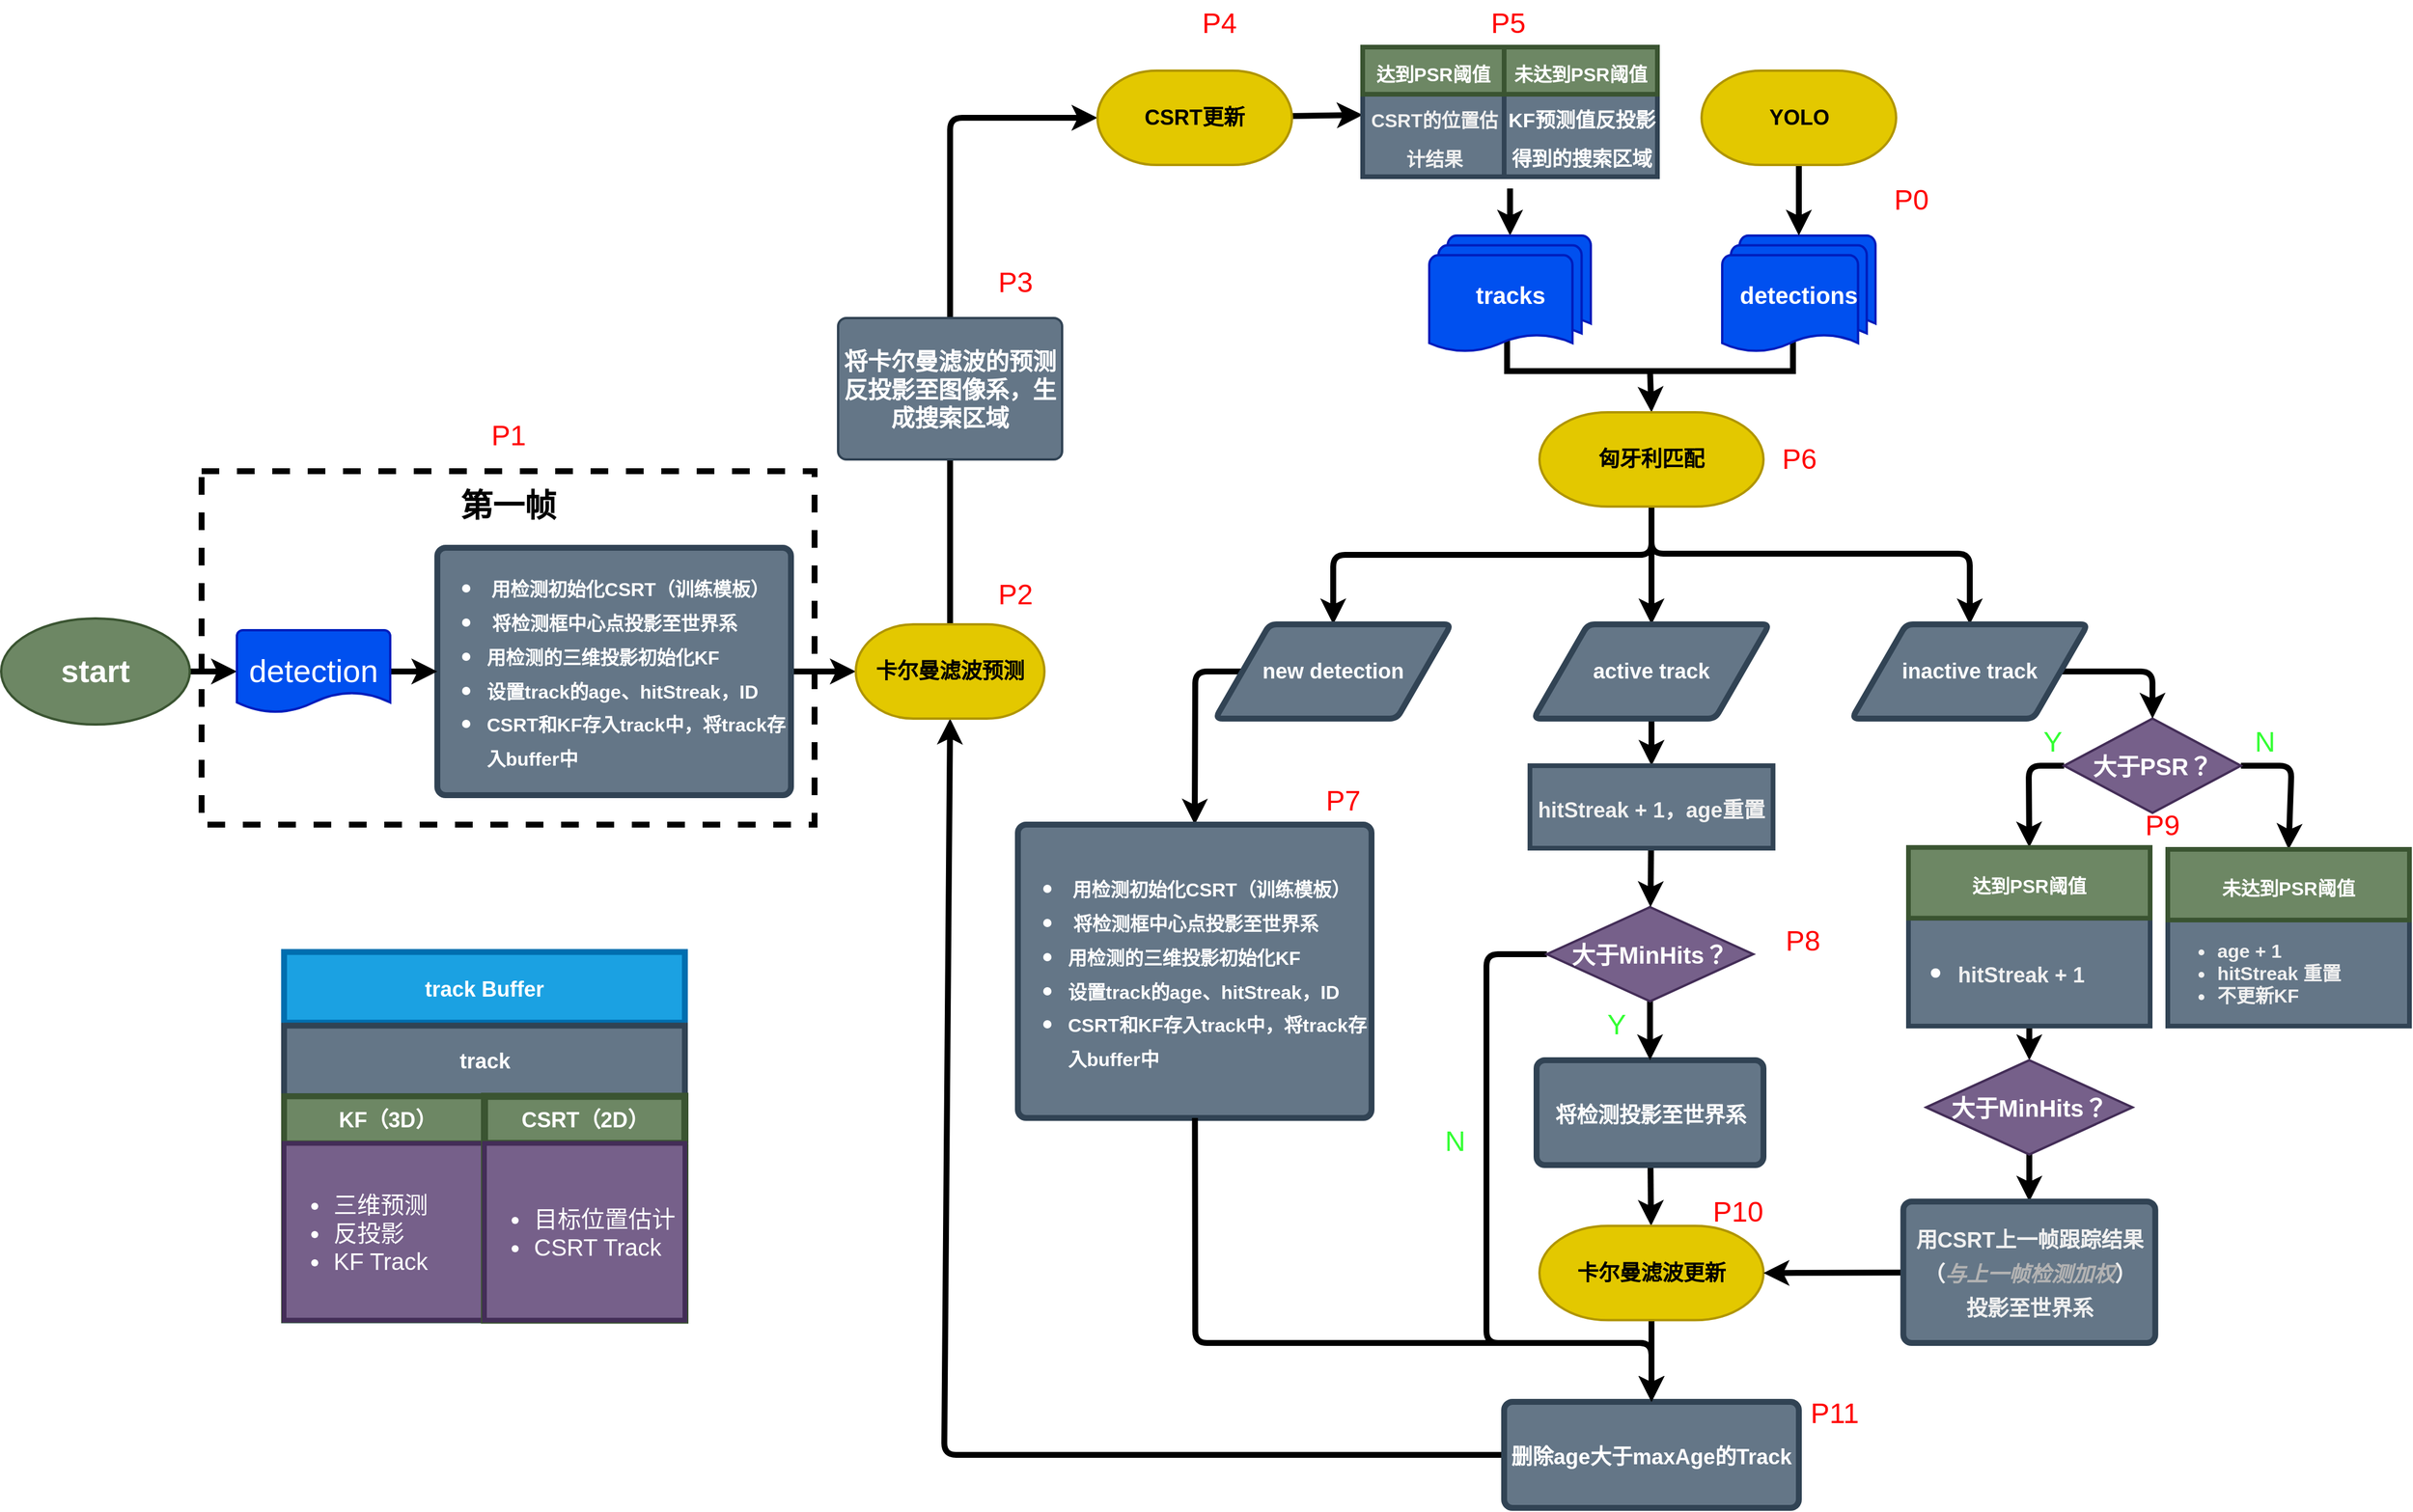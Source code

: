 <mxfile>
    <diagram id="lEXBrJzxEkvyf8anEAot" name="第 1 页">
        <mxGraphModel dx="3812" dy="2076" grid="1" gridSize="10" guides="1" tooltips="1" connect="1" arrows="1" fold="1" page="0" pageScale="1" pageWidth="827" pageHeight="1169" math="0" shadow="0">
            <root>
                <mxCell id="0"/>
                <mxCell id="1" parent="0"/>
                <mxCell id="180" value="" style="rounded=0;whiteSpace=wrap;html=1;fillStyle=auto;strokeWidth=5;fontSize=27;fillColor=none;dashed=1;" parent="1" vertex="1">
                    <mxGeometry x="-790" y="-140" width="520" height="300" as="geometry"/>
                </mxCell>
                <mxCell id="53" style="edgeStyle=none;html=1;exitX=0.5;exitY=1;exitDx=0;exitDy=0;entryX=0.5;entryY=0;entryDx=0;entryDy=0;fontSize=18;strokeWidth=5;" parent="1" target="152" edge="1">
                    <mxGeometry relative="1" as="geometry">
                        <mxPoint x="440" y="-135" as="sourcePoint"/>
                        <mxPoint x="440" y="-45" as="targetPoint"/>
                        <Array as="points">
                            <mxPoint x="440" y="-95"/>
                        </Array>
                    </mxGeometry>
                </mxCell>
                <mxCell id="54" style="edgeStyle=none;html=1;exitX=0.5;exitY=1;exitDx=0;exitDy=0;entryX=0.5;entryY=0;entryDx=0;entryDy=0;fontSize=18;strokeWidth=5;" parent="1" target="151" edge="1">
                    <mxGeometry relative="1" as="geometry">
                        <mxPoint x="440" y="-109" as="sourcePoint"/>
                        <mxPoint x="170" y="16.0" as="targetPoint"/>
                        <Array as="points">
                            <mxPoint x="440" y="-69"/>
                            <mxPoint x="170" y="-69"/>
                        </Array>
                    </mxGeometry>
                </mxCell>
                <mxCell id="55" style="edgeStyle=none;html=1;exitX=0.5;exitY=1;exitDx=0;exitDy=0;entryX=0.5;entryY=0;entryDx=0;entryDy=0;fontSize=18;strokeWidth=5;" parent="1" target="153" edge="1">
                    <mxGeometry relative="1" as="geometry">
                        <mxPoint x="440" y="-110" as="sourcePoint"/>
                        <mxPoint x="720.2" y="12.04" as="targetPoint"/>
                        <Array as="points">
                            <mxPoint x="440" y="-70"/>
                            <mxPoint x="635" y="-70"/>
                            <mxPoint x="710" y="-70"/>
                        </Array>
                    </mxGeometry>
                </mxCell>
                <mxCell id="44" style="edgeStyle=none;html=1;exitX=0;exitY=0.5;exitDx=0;exitDy=0;exitPerimeter=0;fontSize=18;strokeWidth=5;entryX=0.5;entryY=0;entryDx=0;entryDy=0;entryPerimeter=0;" parent="1" source="42" target="109" edge="1">
                    <mxGeometry relative="1" as="geometry">
                        <mxPoint x="441" y="-190" as="targetPoint"/>
                    </mxGeometry>
                </mxCell>
                <mxCell id="42" value="" style="strokeWidth=5;html=1;shape=mxgraph.flowchart.annotation_1;align=left;pointerEvents=1;fontSize=18;rotation=-90;" parent="1" vertex="1">
                    <mxGeometry x="410" y="-375" width="57.5" height="242.5" as="geometry"/>
                </mxCell>
                <mxCell id="250" value="" style="edgeStyle=none;html=1;strokeWidth=5;fontSize=24;fontColor=#B3B3B3;" parent="1" source="89" target="198" edge="1">
                    <mxGeometry relative="1" as="geometry"/>
                </mxCell>
                <mxCell id="89" value="&lt;div style=&quot;&quot;&gt;&lt;b style=&quot;background-color: initial; font-size: 18px;&quot;&gt;将检测投影至世界系&lt;/b&gt;&lt;br&gt;&lt;/div&gt;" style="rounded=1;whiteSpace=wrap;html=1;absoluteArcSize=1;arcSize=14;strokeWidth=5;fontSize=24;fillColor=#647687;align=center;fillStyle=auto;fontColor=#ffffff;strokeColor=#314354;" parent="1" vertex="1">
                    <mxGeometry x="342.5" y="360" width="192.5" height="89" as="geometry"/>
                </mxCell>
                <mxCell id="129" style="edgeStyle=none;html=1;fontSize=20;strokeWidth=5;entryX=0.5;entryY=1;entryDx=0;entryDy=0;entryPerimeter=0;exitX=0;exitY=0.5;exitDx=0;exitDy=0;" parent="1" source="199" target="173" edge="1">
                    <mxGeometry relative="1" as="geometry">
                        <mxPoint x="340" y="725" as="sourcePoint"/>
                        <mxPoint x="-155" as="targetPoint"/>
                        <Array as="points">
                            <mxPoint x="-160" y="695"/>
                        </Array>
                    </mxGeometry>
                </mxCell>
                <mxCell id="109" value="&lt;b&gt;匈牙利匹配&lt;/b&gt;" style="strokeWidth=2;html=1;shape=mxgraph.flowchart.terminator;whiteSpace=wrap;fontSize=18;fillColor=#e3c800;fontColor=#000000;strokeColor=#B09500;" parent="1" vertex="1">
                    <mxGeometry x="345" y="-190" width="190" height="80" as="geometry"/>
                </mxCell>
                <mxCell id="125" style="edgeStyle=none;html=1;exitX=0.5;exitY=1;exitDx=0;exitDy=0;entryX=0.5;entryY=0;entryDx=0;entryDy=0;fontSize=20;strokeWidth=5;entryPerimeter=0;" parent="1" target="145" edge="1">
                    <mxGeometry relative="1" as="geometry">
                        <mxPoint x="320" y="-380" as="sourcePoint"/>
                        <mxPoint x="320" y="-315" as="targetPoint"/>
                    </mxGeometry>
                </mxCell>
                <mxCell id="130" value="track Buffer" style="swimlane;fontSize=18;startSize=60;fillColor=#1ba1e2;strokeColor=#006EAF;fontColor=#ffffff;strokeWidth=5;" parent="1" vertex="1">
                    <mxGeometry x="-720" y="268.13" width="340" height="312.5" as="geometry">
                        <mxRectangle x="610" y="-800" width="140" height="50" as="alternateBounds"/>
                    </mxGeometry>
                </mxCell>
                <mxCell id="137" value="track" style="swimlane;childLayout=stackLayout;resizeParent=1;resizeParentMax=0;startSize=60;html=1;labelBackgroundColor=none;labelBorderColor=none;fontSize=18;fillColor=#647687;fontColor=#ffffff;strokeColor=#314354;strokeWidth=5;" parent="130" vertex="1">
                    <mxGeometry y="62.5" width="340" height="250" as="geometry">
                        <mxRectangle y="62.5" width="200" height="60" as="alternateBounds"/>
                    </mxGeometry>
                </mxCell>
                <mxCell id="138" value="&amp;nbsp;KF（3D）" style="swimlane;startSize=40;html=1;labelBackgroundColor=none;labelBorderColor=none;fontSize=18;fillColor=#6d8764;fontColor=#ffffff;strokeColor=#3A5431;strokeWidth=5;" parent="137" vertex="1">
                    <mxGeometry y="60" width="170" height="190" as="geometry">
                        <mxRectangle y="60" width="50" height="180" as="alternateBounds"/>
                    </mxGeometry>
                </mxCell>
                <mxCell id="143" value="&lt;ul&gt;&lt;li&gt;三维预测&lt;/li&gt;&lt;li&gt;反投影&lt;/li&gt;&lt;li style=&quot;&quot;&gt;KF Track&lt;/li&gt;&lt;/ul&gt;" style="rounded=0;whiteSpace=wrap;html=1;fillStyle=auto;fontSize=20;fillColor=#76608a;fontColor=#ffffff;strokeColor=#432D57;strokeWidth=4;align=left;" parent="138" vertex="1">
                    <mxGeometry y="40" width="170" height="150" as="geometry"/>
                </mxCell>
                <mxCell id="140" value="CSRT（2D）" style="swimlane;startSize=40;html=1;labelBackgroundColor=none;labelBorderColor=none;fontSize=18;fillColor=#6d8764;fontColor=#ffffff;strokeColor=#3A5431;strokeWidth=6;" parent="137" vertex="1">
                    <mxGeometry x="170" y="60" width="170" height="190" as="geometry"/>
                </mxCell>
                <mxCell id="144" value="&lt;ul&gt;&lt;li&gt;&lt;span style=&quot;background-color: initial;&quot;&gt;目标位置估计&lt;/span&gt;&lt;/li&gt;&lt;li&gt;&lt;span style=&quot;background-color: initial;&quot;&gt;CSRT Track&lt;/span&gt;&lt;/li&gt;&lt;/ul&gt;" style="rounded=0;whiteSpace=wrap;html=1;fillStyle=auto;fontSize=20;fillColor=#76608a;fontColor=#ffffff;strokeColor=#432D57;strokeWidth=4;align=left;" parent="140" vertex="1">
                    <mxGeometry y="40" width="170" height="150" as="geometry"/>
                </mxCell>
                <mxCell id="142" value="" style="swimlane;startSize=20;html=1;labelBackgroundColor=none;labelBorderColor=none;fontSize=18;" parent="137" vertex="1">
                    <mxGeometry x="340" y="60" height="190" as="geometry"/>
                </mxCell>
                <mxCell id="145" value="&lt;b&gt;tracks&lt;/b&gt;" style="strokeWidth=2;html=1;shape=mxgraph.flowchart.multi-document;whiteSpace=wrap;fillStyle=auto;fontSize=20;fillColor=#0050ef;strokeColor=#001DBC;fontColor=#ffffff;align=center;" parent="1" vertex="1">
                    <mxGeometry x="251.5" y="-340" width="137" height="100" as="geometry"/>
                </mxCell>
                <mxCell id="148" value="&lt;b&gt;detections&lt;/b&gt;" style="strokeWidth=2;html=1;shape=mxgraph.flowchart.multi-document;whiteSpace=wrap;fillStyle=auto;fontSize=20;fillColor=#0050ef;strokeColor=#001DBC;fontColor=#ffffff;align=center;" parent="1" vertex="1">
                    <mxGeometry x="500" y="-340" width="130" height="100" as="geometry"/>
                </mxCell>
                <mxCell id="244" style="edgeStyle=none;html=1;exitX=1;exitY=0.5;exitDx=0;exitDy=0;exitPerimeter=0;entryX=0.5;entryY=0;entryDx=0;entryDy=0;strokeWidth=5;fontSize=24;fontColor=#B3B3B3;" parent="1" source="149" target="187" edge="1">
                    <mxGeometry relative="1" as="geometry">
                        <Array as="points">
                            <mxPoint x="983" y="110"/>
                        </Array>
                    </mxGeometry>
                </mxCell>
                <mxCell id="259" style="edgeStyle=none;html=1;exitX=0;exitY=0.5;exitDx=0;exitDy=0;exitPerimeter=0;entryX=0.5;entryY=0;entryDx=0;entryDy=0;strokeWidth=5;fontSize=24;fontColor=#B3B3B3;" parent="1" source="149" target="188" edge="1">
                    <mxGeometry relative="1" as="geometry">
                        <Array as="points">
                            <mxPoint x="760" y="110"/>
                        </Array>
                    </mxGeometry>
                </mxCell>
                <mxCell id="149" value="&lt;b&gt;大于PSR？&lt;/b&gt;" style="strokeWidth=2;html=1;shape=mxgraph.flowchart.decision;whiteSpace=wrap;fillStyle=auto;fontSize=20;fillColor=#76608a;fontColor=#ffffff;strokeColor=#432D57;" parent="1" vertex="1">
                    <mxGeometry x="790.01" y="70" width="150" height="80" as="geometry"/>
                </mxCell>
                <mxCell id="272" style="edgeStyle=none;html=1;exitX=0;exitY=0.5;exitDx=0;exitDy=0;entryX=0.5;entryY=0;entryDx=0;entryDy=0;strokeWidth=5;fontSize=24;fontColor=#B3B3B3;" parent="1" source="151" target="83" edge="1">
                    <mxGeometry relative="1" as="geometry">
                        <Array as="points">
                            <mxPoint x="53" y="30"/>
                        </Array>
                    </mxGeometry>
                </mxCell>
                <mxCell id="151" value="&lt;b style=&quot;font-size: 18px;&quot;&gt;new detection&lt;/b&gt;" style="shape=parallelogram;html=1;strokeWidth=5;perimeter=parallelogramPerimeter;whiteSpace=wrap;rounded=1;arcSize=12;size=0.23;fillStyle=auto;fontSize=16;fillColor=#647687;fontColor=#ffffff;strokeColor=#314354;" parent="1" vertex="1">
                    <mxGeometry x="70" y="-10" width="200" height="80" as="geometry"/>
                </mxCell>
                <mxCell id="267" value="" style="edgeStyle=none;html=1;strokeWidth=5;fontSize=24;fontColor=#B3B3B3;" parent="1" source="152" target="266" edge="1">
                    <mxGeometry relative="1" as="geometry"/>
                </mxCell>
                <mxCell id="152" value="&lt;b style=&quot;font-size: 18px;&quot;&gt;active track&lt;/b&gt;" style="shape=parallelogram;html=1;strokeWidth=5;perimeter=parallelogramPerimeter;whiteSpace=wrap;rounded=1;arcSize=12;size=0.23;fillStyle=auto;fontSize=16;fillColor=#647687;fontColor=#ffffff;strokeColor=#314354;" parent="1" vertex="1">
                    <mxGeometry x="340" y="-10" width="200" height="80" as="geometry"/>
                </mxCell>
                <mxCell id="213" style="edgeStyle=none;html=1;exitX=1;exitY=0.5;exitDx=0;exitDy=0;entryX=0.5;entryY=0;entryDx=0;entryDy=0;entryPerimeter=0;strokeWidth=5;fontSize=18;" parent="1" source="153" target="149" edge="1">
                    <mxGeometry relative="1" as="geometry">
                        <Array as="points">
                            <mxPoint x="865" y="30"/>
                        </Array>
                    </mxGeometry>
                </mxCell>
                <mxCell id="153" value="&lt;b style=&quot;font-size: 18px;&quot;&gt;inactive track&lt;/b&gt;" style="shape=parallelogram;html=1;strokeWidth=5;perimeter=parallelogramPerimeter;whiteSpace=wrap;rounded=1;arcSize=12;size=0.23;fillStyle=auto;fontSize=16;fillColor=#647687;fontColor=#ffffff;strokeColor=#314354;" parent="1" vertex="1">
                    <mxGeometry x="610" y="-10" width="200" height="80" as="geometry"/>
                </mxCell>
                <mxCell id="177" value="" style="edgeStyle=none;html=1;strokeWidth=5;fontSize=27;" parent="1" source="160" target="175" edge="1">
                    <mxGeometry relative="1" as="geometry"/>
                </mxCell>
                <mxCell id="160" value="&lt;b&gt;&lt;font style=&quot;font-size: 27px;&quot;&gt;start&lt;/font&gt;&lt;/b&gt;" style="strokeWidth=2;html=1;shape=mxgraph.flowchart.start_1;whiteSpace=wrap;fillStyle=auto;fontSize=16;fillColor=#6d8764;strokeColor=#3A5431;fontColor=#ffffff;" parent="1" vertex="1">
                    <mxGeometry x="-960" y="-15" width="160" height="90" as="geometry"/>
                </mxCell>
                <mxCell id="172" style="edgeStyle=none;html=1;exitX=1;exitY=0.5;exitDx=0;exitDy=0;strokeWidth=5;fontSize=27;entryX=0;entryY=0.5;entryDx=0;entryDy=0;entryPerimeter=0;" parent="1" source="161" target="173" edge="1">
                    <mxGeometry relative="1" as="geometry">
                        <mxPoint x="-260" y="-150" as="targetPoint"/>
                        <Array as="points"/>
                    </mxGeometry>
                </mxCell>
                <mxCell id="161" value="&lt;div style=&quot;&quot;&gt;&lt;ul&gt;&lt;li&gt;&lt;span style=&quot;background-color: initial;&quot;&gt;&lt;b&gt;&lt;font style=&quot;font-size: 14px;&quot;&gt;&amp;nbsp;&lt;/font&gt;&lt;font style=&quot;font-size: 16px;&quot;&gt;用检测初始化CSRT（训练模板）&lt;/font&gt;&lt;/b&gt;&lt;/span&gt;&lt;/li&gt;&lt;li&gt;&lt;span style=&quot;background-color: initial;&quot;&gt;&lt;font size=&quot;3&quot; style=&quot;&quot;&gt;&lt;b&gt;&amp;nbsp;将检测框中心点投影至世界系&lt;/b&gt;&lt;/font&gt;&lt;/span&gt;&lt;/li&gt;&lt;li&gt;&lt;span style=&quot;background-color: initial;&quot;&gt;&lt;font size=&quot;3&quot; style=&quot;&quot;&gt;&lt;b&gt;用检测的三维投影初始化KF&lt;/b&gt;&lt;/font&gt;&lt;/span&gt;&lt;/li&gt;&lt;li&gt;&lt;span style=&quot;background-color: initial;&quot;&gt;&lt;font size=&quot;3&quot; style=&quot;&quot;&gt;&lt;b&gt;设置track的age、hitStreak，ID&lt;/b&gt;&lt;/font&gt;&lt;/span&gt;&lt;/li&gt;&lt;li&gt;&lt;font size=&quot;3&quot; style=&quot;&quot;&gt;&lt;b&gt;CSRT和KF存入track中，将track存入buffer中&lt;/b&gt;&lt;/font&gt;&lt;/li&gt;&lt;/ul&gt;&lt;/div&gt;" style="rounded=1;whiteSpace=wrap;html=1;absoluteArcSize=1;arcSize=14;strokeWidth=5;fontSize=24;fillColor=#647687;align=left;fontColor=#ffffff;strokeColor=#314354;" parent="1" vertex="1">
                    <mxGeometry x="-590" y="-75" width="300" height="210" as="geometry"/>
                </mxCell>
                <mxCell id="174" style="edgeStyle=none;html=1;exitX=0.5;exitY=0;exitDx=0;exitDy=0;exitPerimeter=0;strokeWidth=5;fontSize=27;entryX=0;entryY=0.5;entryDx=0;entryDy=0;entryPerimeter=0;" parent="1" source="173" target="209" edge="1">
                    <mxGeometry relative="1" as="geometry">
                        <mxPoint x="-155" y="-380" as="targetPoint"/>
                        <Array as="points">
                            <mxPoint x="-155" y="-440"/>
                        </Array>
                    </mxGeometry>
                </mxCell>
                <mxCell id="173" value="&lt;b&gt;卡尔曼滤波预测&lt;/b&gt;" style="strokeWidth=2;html=1;shape=mxgraph.flowchart.terminator;whiteSpace=wrap;fontSize=18;fillColor=#e3c800;fontColor=#000000;strokeColor=#B09500;" parent="1" vertex="1">
                    <mxGeometry x="-235" y="-10" width="160" height="80" as="geometry"/>
                </mxCell>
                <mxCell id="178" value="" style="edgeStyle=none;html=1;strokeWidth=5;fontSize=27;" parent="1" source="175" target="161" edge="1">
                    <mxGeometry relative="1" as="geometry"/>
                </mxCell>
                <mxCell id="175" value="detection" style="strokeWidth=2;html=1;shape=mxgraph.flowchart.document2;whiteSpace=wrap;size=0.25;fillStyle=auto;strokeColor=#001DBC;fontSize=27;fillColor=#0050ef;fontColor=#ffffff;" parent="1" vertex="1">
                    <mxGeometry x="-760" y="-5" width="130" height="70" as="geometry"/>
                </mxCell>
                <mxCell id="179" value="&lt;b&gt;第一帧&lt;/b&gt;" style="text;html=1;align=center;verticalAlign=middle;resizable=0;points=[];autosize=1;strokeColor=none;fillColor=none;fontSize=27;" parent="1" vertex="1">
                    <mxGeometry x="-580" y="-135" width="100" height="50" as="geometry"/>
                </mxCell>
                <mxCell id="182" style="edgeStyle=none;html=1;entryX=0.5;entryY=0;entryDx=0;entryDy=0;entryPerimeter=0;strokeWidth=5;fontSize=27;" parent="1" source="181" target="148" edge="1">
                    <mxGeometry relative="1" as="geometry"/>
                </mxCell>
                <mxCell id="181" value="&lt;b&gt;YOLO&lt;/b&gt;" style="strokeWidth=2;html=1;shape=mxgraph.flowchart.terminator;whiteSpace=wrap;fontSize=18;fillColor=#e3c800;fontColor=#000000;strokeColor=#B09500;" parent="1" vertex="1">
                    <mxGeometry x="482.5" y="-480" width="165" height="80" as="geometry"/>
                </mxCell>
                <mxCell id="260" value="" style="edgeStyle=none;html=1;strokeWidth=5;fontSize=24;fontColor=#B3B3B3;" parent="1" source="185" target="253" edge="1">
                    <mxGeometry relative="1" as="geometry"/>
                </mxCell>
                <mxCell id="185" value="&lt;ul&gt;&lt;li&gt;&lt;b style=&quot;background-color: initial;&quot;&gt;&lt;font style=&quot;&quot;&gt;&lt;font style=&quot;font-size: 18px;&quot; color=&quot;#f0f0f0&quot;&gt;hitStreak + 1&lt;/font&gt;&lt;/font&gt;&lt;/b&gt;&lt;/li&gt;&lt;/ul&gt;" style="rounded=0;whiteSpace=wrap;html=1;fillStyle=auto;strokeColor=#314354;strokeWidth=4;fontSize=27;fillColor=#647687;fontColor=#ffffff;align=left;container=0;" parent="1" vertex="1">
                    <mxGeometry x="658" y="239.38" width="205" height="91.62" as="geometry"/>
                </mxCell>
                <mxCell id="186" value="&lt;ul style=&quot;color: rgb(240, 240, 240); font-size: 16px;&quot;&gt;&lt;li&gt;&lt;b&gt;age + 1&lt;/b&gt;&lt;/li&gt;&lt;li&gt;&lt;b&gt;hitStreak 重置&lt;/b&gt;&lt;/li&gt;&lt;li&gt;&lt;b&gt;不更新KF&lt;/b&gt;&lt;/li&gt;&lt;/ul&gt;" style="rounded=0;whiteSpace=wrap;html=1;fillStyle=auto;strokeColor=#314354;strokeWidth=4;fontSize=27;fillColor=#647687;fontColor=#ffffff;align=left;container=0;" parent="1" vertex="1">
                    <mxGeometry x="878" y="241" width="205" height="90" as="geometry"/>
                </mxCell>
                <mxCell id="187" value="&lt;b style=&quot;font-size: 16px;&quot;&gt;未达到PSR阈值&lt;/b&gt;" style="rounded=0;whiteSpace=wrap;html=1;fillStyle=auto;strokeColor=#3A5431;strokeWidth=4;fontSize=27;fillColor=#6d8764;fontColor=#ffffff;container=0;" parent="1" vertex="1">
                    <mxGeometry x="878" y="181" width="205" height="60" as="geometry"/>
                </mxCell>
                <mxCell id="188" value="&lt;b style=&quot;font-size: 16px;&quot;&gt;达到PSR阈值&lt;/b&gt;" style="rounded=0;whiteSpace=wrap;html=1;fillStyle=auto;strokeColor=#3A5431;strokeWidth=4;fontSize=27;fillColor=#6d8764;fontColor=#ffffff;container=0;" parent="1" vertex="1">
                    <mxGeometry x="658" y="179.38" width="205" height="60" as="geometry"/>
                </mxCell>
                <mxCell id="200" value="" style="edgeStyle=none;html=1;strokeWidth=5;fontSize=15;" parent="1" source="198" target="199" edge="1">
                    <mxGeometry relative="1" as="geometry"/>
                </mxCell>
                <mxCell id="198" value="&lt;b&gt;卡尔曼滤波更新&lt;/b&gt;" style="strokeWidth=2;html=1;shape=mxgraph.flowchart.terminator;whiteSpace=wrap;fontSize=18;fillColor=#e3c800;fontColor=#000000;strokeColor=#B09500;" parent="1" vertex="1">
                    <mxGeometry x="345" y="500.63" width="190" height="80" as="geometry"/>
                </mxCell>
                <mxCell id="199" value="&lt;div style=&quot;&quot;&gt;&lt;b style=&quot;text-align: left; background-color: initial;&quot;&gt;&lt;font style=&quot;font-size: 18px;&quot;&gt;删除age大于maxAge的Track&lt;/font&gt;&lt;/b&gt;&lt;br&gt;&lt;/div&gt;" style="rounded=1;whiteSpace=wrap;html=1;absoluteArcSize=1;arcSize=14;strokeWidth=5;fontSize=24;fillColor=#647687;align=center;fillStyle=auto;fontColor=#ffffff;strokeColor=#314354;" parent="1" vertex="1">
                    <mxGeometry x="315" y="650" width="250" height="90" as="geometry"/>
                </mxCell>
                <mxCell id="212" value="" style="edgeStyle=none;html=1;strokeWidth=5;fontSize=18;entryX=0;entryY=0.25;entryDx=0;entryDy=0;" parent="1" source="209" target="214" edge="1">
                    <mxGeometry relative="1" as="geometry">
                        <mxPoint x="203.75" y="-440" as="targetPoint"/>
                    </mxGeometry>
                </mxCell>
                <mxCell id="209" value="&lt;b&gt;CSRT更新&lt;/b&gt;" style="strokeWidth=2;html=1;shape=mxgraph.flowchart.terminator;whiteSpace=wrap;fontSize=18;fillColor=#e3c800;fontColor=#000000;strokeColor=#B09500;" parent="1" vertex="1">
                    <mxGeometry x="-30" y="-480" width="165" height="80" as="geometry"/>
                </mxCell>
                <mxCell id="218" value="" style="group" parent="1" vertex="1" connectable="0">
                    <mxGeometry x="195" y="-500" width="250" height="110" as="geometry"/>
                </mxCell>
                <mxCell id="214" value="&lt;div style=&quot;text-align: center;&quot;&gt;&lt;b style=&quot;background-color: initial; color: rgb(240, 240, 240); font-size: 16px;&quot;&gt;CSRT的位置&lt;/b&gt;&lt;b style=&quot;background-color: initial; color: rgb(240, 240, 240); font-size: 16px;&quot;&gt;估计结果&lt;/b&gt;&lt;/div&gt;" style="rounded=0;whiteSpace=wrap;html=1;fillStyle=auto;strokeColor=#314354;strokeWidth=4;fontSize=27;fillColor=#647687;fontColor=#ffffff;align=left;container=0;" parent="218" vertex="1">
                    <mxGeometry y="40" width="120" height="70" as="geometry"/>
                </mxCell>
                <mxCell id="215" value="&lt;div style=&quot;text-align: center;&quot;&gt;&lt;b style=&quot;background-color: initial;&quot;&gt;&lt;font style=&quot;font-size: 17px;&quot;&gt;KF预测值反投影得到的搜索区域&lt;/font&gt;&lt;/b&gt;&lt;br&gt;&lt;/div&gt;" style="rounded=0;whiteSpace=wrap;html=1;fillStyle=auto;strokeColor=#314354;strokeWidth=4;fontSize=27;fillColor=#647687;fontColor=#ffffff;align=left;container=0;" parent="218" vertex="1">
                    <mxGeometry x="120" y="40" width="130" height="70" as="geometry"/>
                </mxCell>
                <mxCell id="216" value="&lt;b style=&quot;font-size: 16px;&quot;&gt;未达到PSR阈值&lt;/b&gt;" style="rounded=0;whiteSpace=wrap;html=1;fillStyle=auto;strokeColor=#3A5431;strokeWidth=4;fontSize=27;fillColor=#6d8764;fontColor=#ffffff;container=0;" parent="218" vertex="1">
                    <mxGeometry x="120" width="130" height="40" as="geometry"/>
                </mxCell>
                <mxCell id="217" value="&lt;b style=&quot;font-size: 16px;&quot;&gt;达到PSR阈值&lt;/b&gt;" style="rounded=0;whiteSpace=wrap;html=1;fillStyle=auto;strokeColor=#3A5431;strokeWidth=4;fontSize=27;fillColor=#6d8764;fontColor=#ffffff;container=0;" parent="218" vertex="1">
                    <mxGeometry width="120" height="40" as="geometry"/>
                </mxCell>
                <mxCell id="219" value="将卡尔曼滤波的预测反投影至图像系，生成搜索区域" style="rounded=1;whiteSpace=wrap;absoluteArcSize=1;arcSize=14;strokeWidth=2;fontSize=20;fillColor=#647687;align=center;fillStyle=auto;fontColor=#ffffff;strokeColor=#314354;labelPosition=center;verticalLabelPosition=middle;verticalAlign=middle;fontStyle=1" parent="1" vertex="1">
                    <mxGeometry x="-250" y="-270" width="190" height="120" as="geometry"/>
                </mxCell>
                <mxCell id="220" value="&lt;font color=&quot;#ff0000&quot; style=&quot;font-size: 24px;&quot;&gt;P1&lt;/font&gt;" style="text;html=1;align=center;verticalAlign=middle;resizable=0;points=[];autosize=1;strokeColor=none;fillColor=none;" parent="1" vertex="1">
                    <mxGeometry x="-555" y="-190" width="50" height="40" as="geometry"/>
                </mxCell>
                <mxCell id="221" value="&lt;font color=&quot;#ff0000&quot; style=&quot;font-size: 24px;&quot;&gt;P2&lt;/font&gt;" style="text;html=1;align=center;verticalAlign=middle;resizable=0;points=[];autosize=1;strokeColor=none;fillColor=none;" parent="1" vertex="1">
                    <mxGeometry x="-125" y="-55" width="50" height="40" as="geometry"/>
                </mxCell>
                <mxCell id="222" value="&lt;font color=&quot;#ff0000&quot; style=&quot;font-size: 24px;&quot;&gt;P3&lt;/font&gt;" style="text;html=1;align=center;verticalAlign=middle;resizable=0;points=[];autosize=1;strokeColor=none;fillColor=none;" parent="1" vertex="1">
                    <mxGeometry x="-125" y="-320" width="50" height="40" as="geometry"/>
                </mxCell>
                <mxCell id="223" value="&lt;font color=&quot;#ff0000&quot; style=&quot;font-size: 24px;&quot;&gt;P4&lt;/font&gt;" style="text;html=1;align=center;verticalAlign=middle;resizable=0;points=[];autosize=1;strokeColor=none;fillColor=none;" parent="1" vertex="1">
                    <mxGeometry x="47.5" y="-540" width="50" height="40" as="geometry"/>
                </mxCell>
                <mxCell id="224" value="&lt;font color=&quot;#ff0000&quot; style=&quot;font-size: 24px;&quot;&gt;P5&lt;/font&gt;" style="text;html=1;align=center;verticalAlign=middle;resizable=0;points=[];autosize=1;strokeColor=none;fillColor=none;" parent="1" vertex="1">
                    <mxGeometry x="292.5" y="-540" width="50" height="40" as="geometry"/>
                </mxCell>
                <mxCell id="226" value="&lt;font color=&quot;#ff0000&quot; style=&quot;font-size: 24px;&quot;&gt;P6&lt;/font&gt;" style="text;html=1;align=center;verticalAlign=middle;resizable=0;points=[];autosize=1;strokeColor=none;fillColor=none;" parent="1" vertex="1">
                    <mxGeometry x="540" y="-170" width="50" height="40" as="geometry"/>
                </mxCell>
                <mxCell id="227" value="&lt;font color=&quot;#ff0000&quot; style=&quot;font-size: 24px;&quot;&gt;P8&lt;/font&gt;" style="text;html=1;align=center;verticalAlign=middle;resizable=0;points=[];autosize=1;strokeColor=none;fillColor=none;" parent="1" vertex="1">
                    <mxGeometry x="543.13" y="239.38" width="50" height="40" as="geometry"/>
                </mxCell>
                <mxCell id="228" value="&lt;font color=&quot;#ff0000&quot; style=&quot;font-size: 24px;&quot;&gt;P9&lt;/font&gt;" style="text;html=1;align=center;verticalAlign=middle;resizable=0;points=[];autosize=1;strokeColor=none;fillColor=none;" parent="1" vertex="1">
                    <mxGeometry x="848" y="141" width="50" height="40" as="geometry"/>
                </mxCell>
                <mxCell id="229" value="&lt;font color=&quot;#ff0000&quot; style=&quot;font-size: 24px;&quot;&gt;P10&lt;/font&gt;" style="text;html=1;align=center;verticalAlign=middle;resizable=0;points=[];autosize=1;strokeColor=none;fillColor=none;" parent="1" vertex="1">
                    <mxGeometry x="477.5" y="469.38" width="70" height="40" as="geometry"/>
                </mxCell>
                <mxCell id="230" value="&lt;font color=&quot;#ff0000&quot; style=&quot;font-size: 24px;&quot;&gt;P11&lt;/font&gt;" style="text;html=1;align=center;verticalAlign=middle;resizable=0;points=[];autosize=1;strokeColor=none;fillColor=none;" parent="1" vertex="1">
                    <mxGeometry x="565" y="640" width="60" height="40" as="geometry"/>
                </mxCell>
                <mxCell id="231" value="&lt;font color=&quot;#ff0000&quot; style=&quot;font-size: 24px;&quot;&gt;P0&lt;/font&gt;" style="text;html=1;align=center;verticalAlign=middle;resizable=0;points=[];autosize=1;strokeColor=none;fillColor=none;" parent="1" vertex="1">
                    <mxGeometry x="635" y="-390" width="50" height="40" as="geometry"/>
                </mxCell>
                <mxCell id="233" value="&lt;font color=&quot;#33ff33&quot;&gt;Y&lt;/font&gt;" style="text;html=1;align=center;verticalAlign=middle;resizable=0;points=[];autosize=1;strokeColor=none;fillColor=none;fontSize=24;fontColor=#FF0000;" parent="1" vertex="1">
                    <mxGeometry x="760" y="70" width="40" height="40" as="geometry"/>
                </mxCell>
                <mxCell id="234" value="N" style="text;html=1;align=center;verticalAlign=middle;resizable=0;points=[];autosize=1;strokeColor=none;fillColor=none;fontSize=24;fontColor=#33FF33;" parent="1" vertex="1">
                    <mxGeometry x="940.01" y="70" width="40" height="40" as="geometry"/>
                </mxCell>
                <mxCell id="261" value="" style="edgeStyle=none;html=1;strokeWidth=5;fontSize=24;fontColor=#B3B3B3;" parent="1" source="253" target="258" edge="1">
                    <mxGeometry relative="1" as="geometry"/>
                </mxCell>
                <mxCell id="253" value="&lt;b&gt;大于MinHits？&lt;/b&gt;" style="strokeWidth=2;html=1;shape=mxgraph.flowchart.decision;whiteSpace=wrap;fillStyle=auto;fontSize=20;fillColor=#76608a;fontColor=#ffffff;strokeColor=#432D57;" parent="1" vertex="1">
                    <mxGeometry x="673.01" y="360" width="175" height="80" as="geometry"/>
                </mxCell>
                <mxCell id="265" style="edgeStyle=none;html=1;entryX=0.5;entryY=0;entryDx=0;entryDy=0;strokeWidth=5;fontSize=24;fontColor=#B3B3B3;" parent="1" source="254" target="89" edge="1">
                    <mxGeometry relative="1" as="geometry"/>
                </mxCell>
                <mxCell id="275" style="edgeStyle=none;html=1;exitX=0;exitY=0.5;exitDx=0;exitDy=0;exitPerimeter=0;strokeWidth=5;fontSize=18;fontColor=#B3B3B3;entryX=0.5;entryY=0;entryDx=0;entryDy=0;" parent="1" source="254" target="199" edge="1">
                    <mxGeometry relative="1" as="geometry">
                        <mxPoint x="300" y="590.0" as="targetPoint"/>
                        <Array as="points">
                            <mxPoint x="300" y="270"/>
                            <mxPoint x="300" y="600"/>
                            <mxPoint x="440" y="600"/>
                        </Array>
                    </mxGeometry>
                </mxCell>
                <mxCell id="254" value="&lt;b&gt;大于MinHits？&lt;/b&gt;" style="strokeWidth=2;html=1;shape=mxgraph.flowchart.decision;whiteSpace=wrap;fillStyle=auto;fontSize=20;fillColor=#76608a;fontColor=#ffffff;strokeColor=#432D57;" parent="1" vertex="1">
                    <mxGeometry x="351.25" y="230" width="175" height="80" as="geometry"/>
                </mxCell>
                <mxCell id="263" style="edgeStyle=none;html=1;entryX=1;entryY=0.5;entryDx=0;entryDy=0;entryPerimeter=0;strokeWidth=5;fontSize=24;fontColor=#B3B3B3;" parent="1" source="258" target="198" edge="1">
                    <mxGeometry relative="1" as="geometry"/>
                </mxCell>
                <mxCell id="258" value="&lt;div style=&quot;&quot;&gt;&lt;b style=&quot;text-align: left; background-color: initial; font-size: 18px;&quot;&gt;&lt;font color=&quot;#f0f0f0&quot;&gt;用CSRT上一帧跟踪结果（&lt;/font&gt;&lt;i&gt;&lt;font color=&quot;#b3b3b3&quot;&gt;与上一帧检测加权&lt;/font&gt;&lt;/i&gt;&lt;font color=&quot;#f0f0f0&quot;&gt;）&lt;/font&gt;&lt;/b&gt;&lt;/div&gt;&lt;div style=&quot;&quot;&gt;&lt;b style=&quot;text-align: left; background-color: initial; font-size: 18px;&quot;&gt;&lt;font color=&quot;#f0f0f0&quot;&gt;投影至世界系&lt;/font&gt;&lt;/b&gt;&lt;br&gt;&lt;/div&gt;" style="rounded=1;whiteSpace=wrap;html=1;absoluteArcSize=1;arcSize=14;strokeWidth=5;fontSize=24;fillColor=#647687;align=center;fillStyle=auto;fontColor=#ffffff;strokeColor=#314354;" parent="1" vertex="1">
                    <mxGeometry x="653.63" y="480" width="213.75" height="120" as="geometry"/>
                </mxCell>
                <mxCell id="268" value="" style="edgeStyle=none;html=1;strokeWidth=5;fontSize=24;fontColor=#B3B3B3;" parent="1" source="266" target="254" edge="1">
                    <mxGeometry relative="1" as="geometry"/>
                </mxCell>
                <mxCell id="266" value="&lt;div style=&quot;&quot;&gt;&lt;b style=&quot;background-color: initial;&quot;&gt;&lt;font style=&quot;&quot;&gt;&lt;font style=&quot;font-size: 18px;&quot; color=&quot;#f0f0f0&quot;&gt;hitStreak + 1，age重置&lt;/font&gt;&lt;/font&gt;&lt;/b&gt;&lt;br&gt;&lt;/div&gt;" style="rounded=0;whiteSpace=wrap;html=1;fillStyle=auto;strokeColor=#314354;strokeWidth=4;fontSize=27;fillColor=#647687;fontColor=#ffffff;align=center;container=0;" parent="1" vertex="1">
                    <mxGeometry x="336.88" y="110" width="206.25" height="70" as="geometry"/>
                </mxCell>
                <mxCell id="270" value="" style="group" parent="1" vertex="1" connectable="0">
                    <mxGeometry x="-97.5" y="120" width="300" height="289" as="geometry"/>
                </mxCell>
                <mxCell id="83" value="&lt;div style=&quot;&quot;&gt;&lt;ul&gt;&lt;li&gt;&lt;span style=&quot;background-color: initial;&quot;&gt;&lt;b&gt;&lt;font style=&quot;font-size: 14px;&quot;&gt;&amp;nbsp;&lt;/font&gt;&lt;font style=&quot;font-size: 16px;&quot;&gt;用检测初始化CSRT（训练模板）&lt;/font&gt;&lt;/b&gt;&lt;/span&gt;&lt;/li&gt;&lt;li&gt;&lt;span style=&quot;background-color: initial;&quot;&gt;&lt;font size=&quot;3&quot; style=&quot;&quot;&gt;&lt;b&gt;&amp;nbsp;将检测框中心点投影至世界系&lt;/b&gt;&lt;/font&gt;&lt;/span&gt;&lt;/li&gt;&lt;li&gt;&lt;span style=&quot;background-color: initial;&quot;&gt;&lt;font size=&quot;3&quot; style=&quot;&quot;&gt;&lt;b&gt;用检测的三维投影初始化KF&lt;/b&gt;&lt;/font&gt;&lt;/span&gt;&lt;/li&gt;&lt;li&gt;&lt;span style=&quot;background-color: initial;&quot;&gt;&lt;font size=&quot;3&quot; style=&quot;&quot;&gt;&lt;b&gt;设置track的age、hitStreak，ID&lt;/b&gt;&lt;/font&gt;&lt;/span&gt;&lt;/li&gt;&lt;li&gt;&lt;font size=&quot;3&quot; style=&quot;&quot;&gt;&lt;b&gt;CSRT和KF存入track中，将track存入buffer中&lt;/b&gt;&lt;/font&gt;&lt;/li&gt;&lt;/ul&gt;&lt;/div&gt;" style="rounded=1;whiteSpace=wrap;html=1;absoluteArcSize=1;arcSize=14;strokeWidth=5;fontSize=24;fillColor=#647687;align=left;fontColor=#ffffff;strokeColor=#314354;" parent="270" vertex="1">
                    <mxGeometry y="40" width="300" height="249" as="geometry"/>
                </mxCell>
                <mxCell id="225" value="&lt;font color=&quot;#ff0000&quot; style=&quot;font-size: 24px;&quot;&gt;P7&lt;/font&gt;" style="text;html=1;align=center;verticalAlign=middle;resizable=0;points=[];autosize=1;strokeColor=none;fillColor=none;" parent="270" vertex="1">
                    <mxGeometry x="250" width="50" height="40" as="geometry"/>
                </mxCell>
                <mxCell id="274" value="&lt;font color=&quot;#33ff33&quot;&gt;Y&lt;/font&gt;" style="text;html=1;align=center;verticalAlign=middle;resizable=0;points=[];autosize=1;strokeColor=none;fillColor=none;fontSize=24;fontColor=#FF0000;" parent="1" vertex="1">
                    <mxGeometry x="390" y="310" width="40" height="40" as="geometry"/>
                </mxCell>
                <mxCell id="277" value="&lt;font color=&quot;#33ff33&quot;&gt;N&lt;/font&gt;" style="text;html=1;align=center;verticalAlign=middle;resizable=0;points=[];autosize=1;strokeColor=none;fillColor=none;fontSize=24;fontColor=#FF0000;" parent="1" vertex="1">
                    <mxGeometry x="252.5" y="409" width="40" height="40" as="geometry"/>
                </mxCell>
                <mxCell id="278" style="edgeStyle=none;html=1;entryX=0.5;entryY=0;entryDx=0;entryDy=0;strokeWidth=5;fontSize=18;fontColor=#B3B3B3;" parent="1" source="83" target="199" edge="1">
                    <mxGeometry relative="1" as="geometry">
                        <Array as="points">
                            <mxPoint x="53" y="600"/>
                            <mxPoint x="440" y="600"/>
                        </Array>
                    </mxGeometry>
                </mxCell>
            </root>
        </mxGraphModel>
    </diagram>
</mxfile>